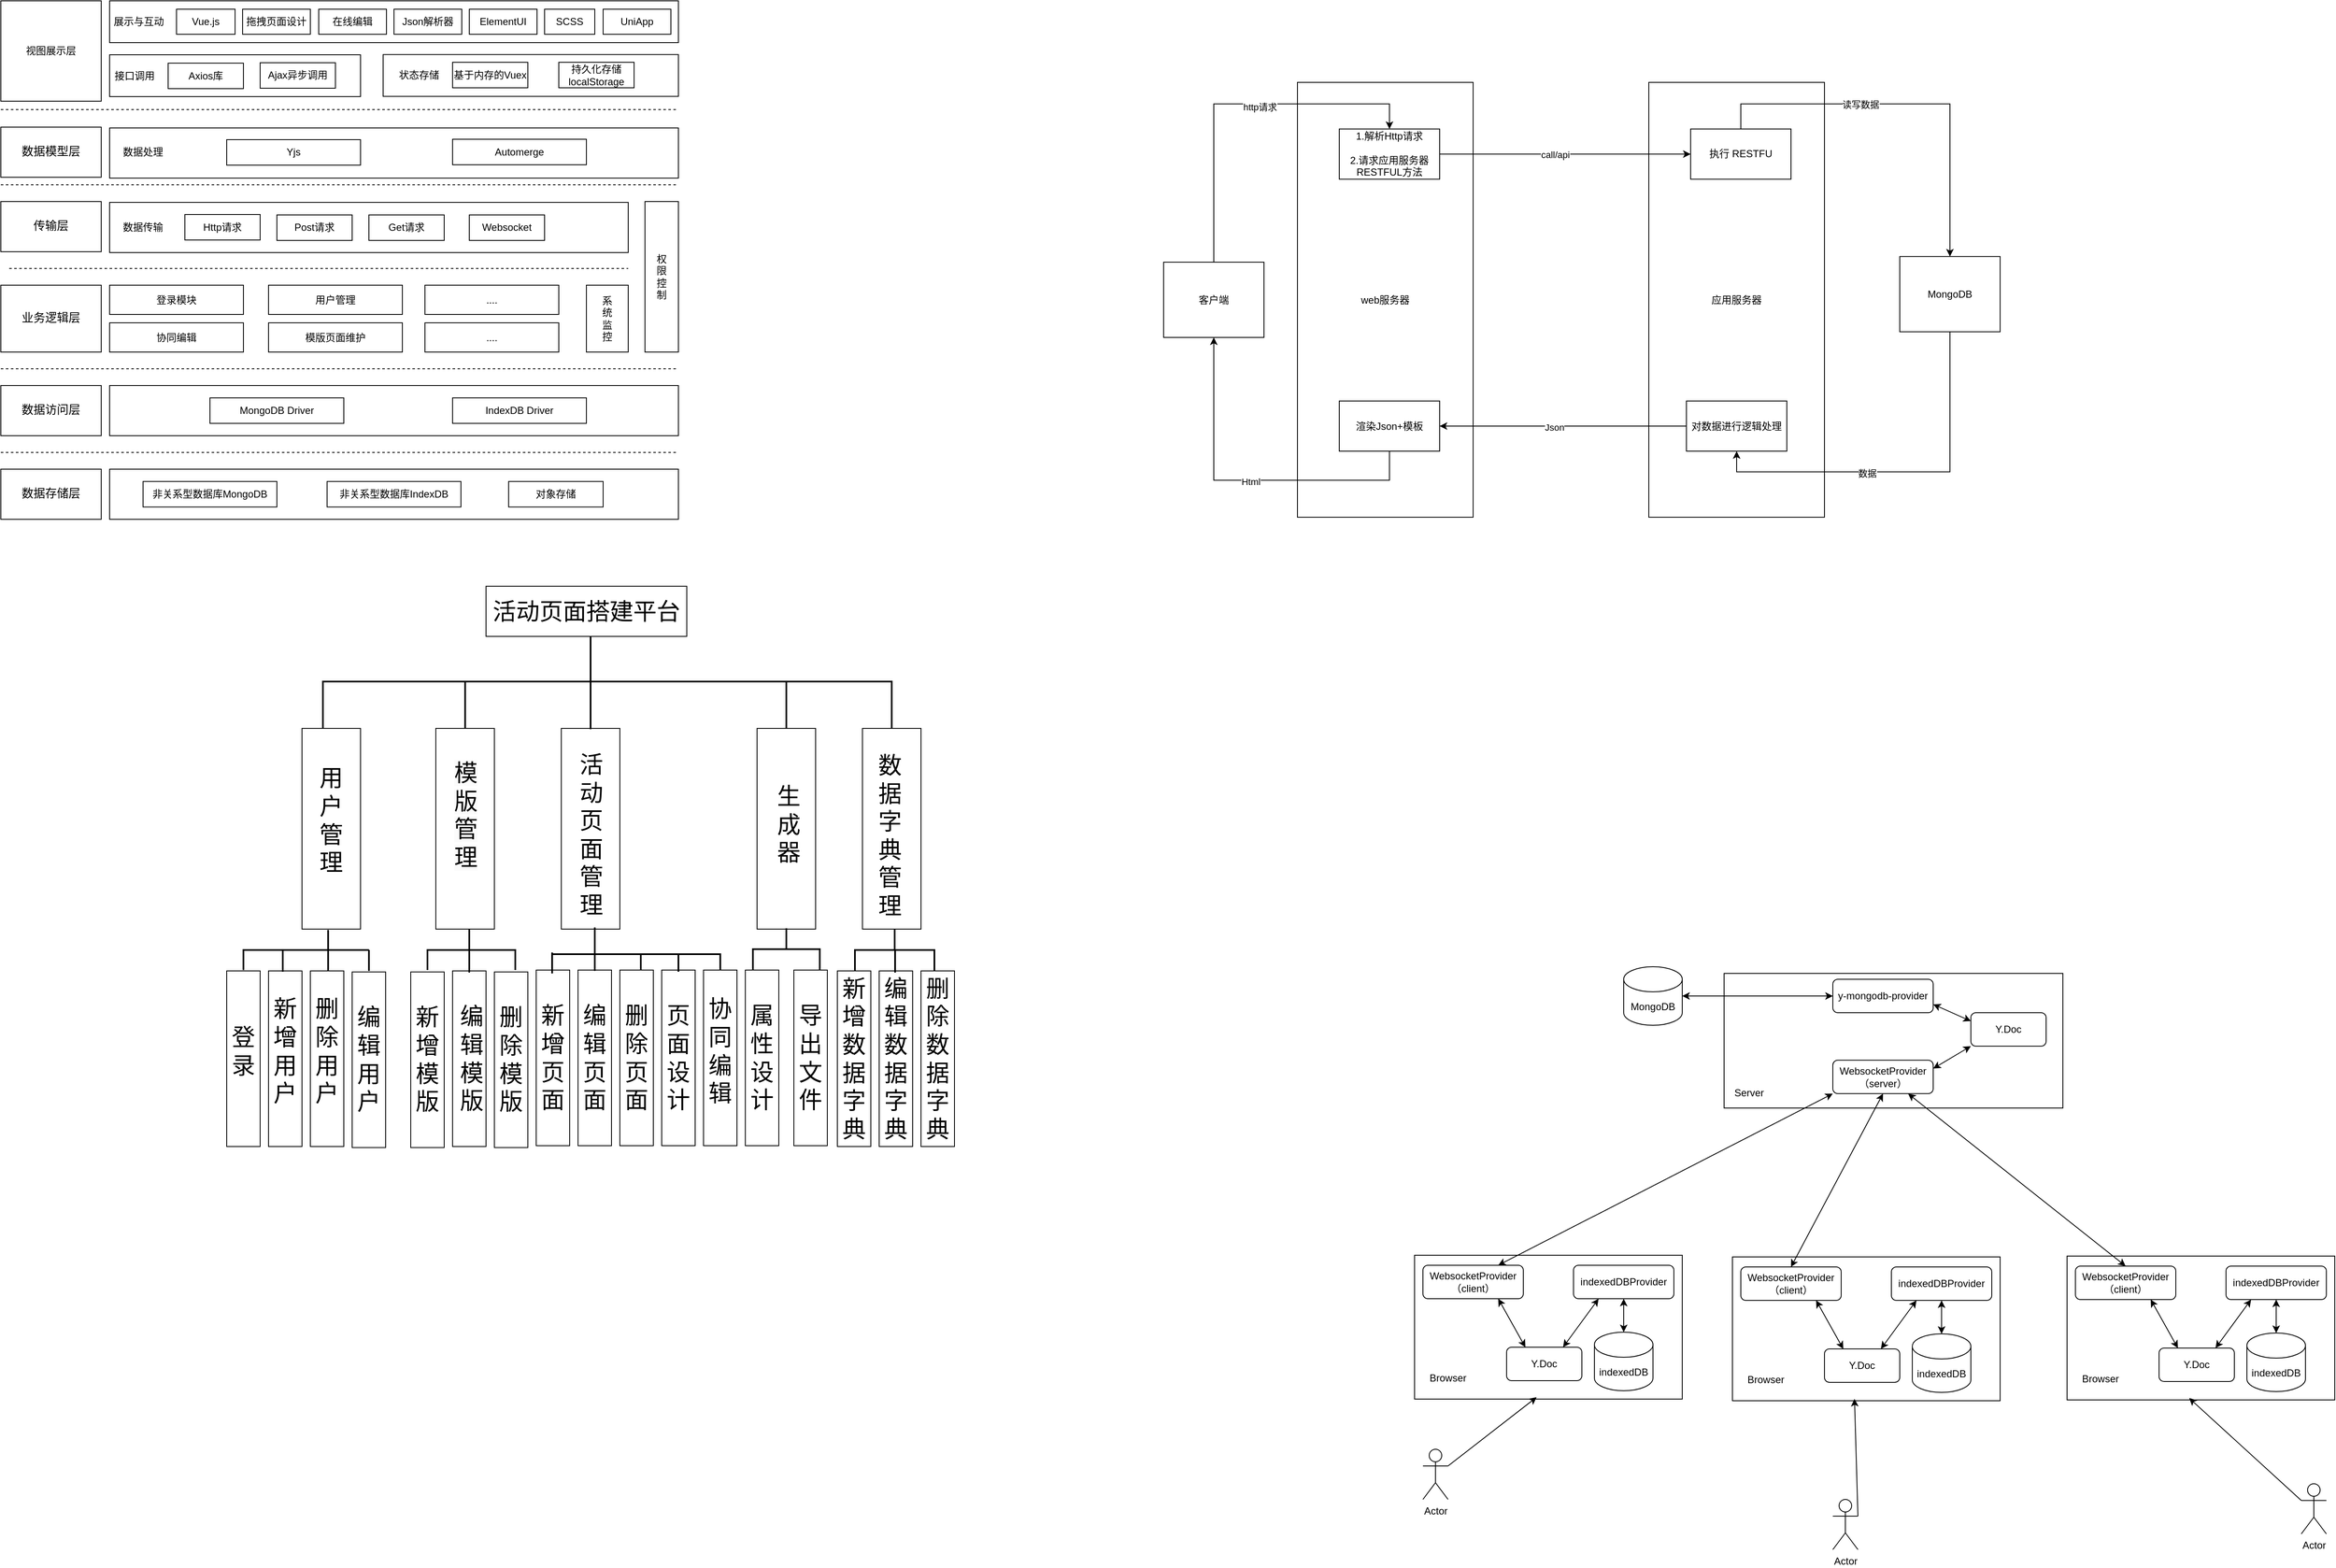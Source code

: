 <mxfile version="22.0.8" type="github">
  <diagram name="第 1 页" id="UROkZfkym0-Oqt58SDqi">
    <mxGraphModel dx="716" dy="1983" grid="1" gridSize="10" guides="1" tooltips="1" connect="1" arrows="1" fold="1" page="1" pageScale="1" pageWidth="827" pageHeight="1169" math="0" shadow="0">
      <root>
        <mxCell id="0" />
        <mxCell id="1" parent="0" />
        <mxCell id="vn1lkJvJBzCe5DxKZ6Ij-1" value="视图展示层" style="rounded=0;whiteSpace=wrap;html=1;" parent="1" vertex="1">
          <mxGeometry x="70" y="-30" width="120" height="120" as="geometry" />
        </mxCell>
        <mxCell id="vn1lkJvJBzCe5DxKZ6Ij-2" value="&lt;p style=&quot;margin: 0pt 0pt 0.0pt; text-align: justify; font-family: &amp;quot;Times New Roman&amp;quot;; font-size: 10.5pt;&quot; class=&quot;MsoNormal&quot;&gt;传输层&lt;/p&gt;" style="rounded=0;whiteSpace=wrap;html=1;" parent="1" vertex="1">
          <mxGeometry x="70" y="210" width="120" height="60" as="geometry" />
        </mxCell>
        <mxCell id="vn1lkJvJBzCe5DxKZ6Ij-3" value="&lt;p style=&quot;margin: 0pt 0pt 0.0pt; text-align: justify; font-family: &amp;quot;Times New Roman&amp;quot;; font-size: 10.5pt;&quot; class=&quot;MsoNormal&quot;&gt;业务逻辑层&lt;/p&gt;" style="rounded=0;whiteSpace=wrap;html=1;" parent="1" vertex="1">
          <mxGeometry x="70" y="310" width="120" height="80" as="geometry" />
        </mxCell>
        <mxCell id="vn1lkJvJBzCe5DxKZ6Ij-4" value="&lt;p style=&quot;margin: 0pt 0pt 0.0pt; text-align: justify; font-family: &amp;quot;Times New Roman&amp;quot;; font-size: 10.5pt;&quot; class=&quot;MsoNormal&quot;&gt;数据访问层&lt;/p&gt;" style="rounded=0;whiteSpace=wrap;html=1;" parent="1" vertex="1">
          <mxGeometry x="70" y="430" width="120" height="60" as="geometry" />
        </mxCell>
        <mxCell id="vn1lkJvJBzCe5DxKZ6Ij-5" value="&lt;p style=&quot;margin: 0pt 0pt 0.0pt; text-align: justify; font-family: &amp;quot;Times New Roman&amp;quot;; font-size: 10.5pt;&quot; class=&quot;MsoNormal&quot;&gt;数据存储层&lt;/p&gt;" style="rounded=0;whiteSpace=wrap;html=1;" parent="1" vertex="1">
          <mxGeometry x="70" y="530" width="120" height="60" as="geometry" />
        </mxCell>
        <mxCell id="vn1lkJvJBzCe5DxKZ6Ij-10" value="&lt;p style=&quot;margin: 0pt 0pt 0.0pt; text-align: justify; font-family: &amp;quot;Times New Roman&amp;quot;; font-size: 10.5pt;&quot; class=&quot;MsoNormal&quot;&gt;数据模型层&lt;/p&gt;" style="rounded=0;whiteSpace=wrap;html=1;" parent="1" vertex="1">
          <mxGeometry x="70" y="121" width="120" height="60" as="geometry" />
        </mxCell>
        <mxCell id="vn1lkJvJBzCe5DxKZ6Ij-16" value="" style="rounded=0;whiteSpace=wrap;html=1;" parent="1" vertex="1">
          <mxGeometry x="200" y="34.5" width="300" height="50" as="geometry" />
        </mxCell>
        <mxCell id="vn1lkJvJBzCe5DxKZ6Ij-18" value="" style="group" parent="1" vertex="1" connectable="0">
          <mxGeometry x="200" y="-30" width="680" height="50" as="geometry" />
        </mxCell>
        <mxCell id="vn1lkJvJBzCe5DxKZ6Ij-6" value="" style="rounded=0;whiteSpace=wrap;html=1;" parent="vn1lkJvJBzCe5DxKZ6Ij-18" vertex="1">
          <mxGeometry width="680" height="50" as="geometry" />
        </mxCell>
        <mxCell id="vn1lkJvJBzCe5DxKZ6Ij-17" value="" style="group" parent="vn1lkJvJBzCe5DxKZ6Ij-18" vertex="1" connectable="0">
          <mxGeometry y="10" width="671" height="30" as="geometry" />
        </mxCell>
        <mxCell id="vn1lkJvJBzCe5DxKZ6Ij-7" value="展示与互动" style="text;html=1;strokeColor=none;fillColor=none;align=center;verticalAlign=middle;whiteSpace=wrap;rounded=0;" parent="vn1lkJvJBzCe5DxKZ6Ij-17" vertex="1">
          <mxGeometry width="70" height="30" as="geometry" />
        </mxCell>
        <mxCell id="vn1lkJvJBzCe5DxKZ6Ij-8" value="Vue.js" style="rounded=0;whiteSpace=wrap;html=1;" parent="vn1lkJvJBzCe5DxKZ6Ij-17" vertex="1">
          <mxGeometry x="80" width="70" height="30" as="geometry" />
        </mxCell>
        <mxCell id="vn1lkJvJBzCe5DxKZ6Ij-9" value="拖拽页面设计" style="rounded=0;whiteSpace=wrap;html=1;" parent="vn1lkJvJBzCe5DxKZ6Ij-17" vertex="1">
          <mxGeometry x="159" width="81" height="30" as="geometry" />
        </mxCell>
        <mxCell id="vn1lkJvJBzCe5DxKZ6Ij-11" value="在线编辑" style="rounded=0;whiteSpace=wrap;html=1;" parent="vn1lkJvJBzCe5DxKZ6Ij-17" vertex="1">
          <mxGeometry x="250" width="81" height="30" as="geometry" />
        </mxCell>
        <mxCell id="vn1lkJvJBzCe5DxKZ6Ij-12" value="Json解析器" style="rounded=0;whiteSpace=wrap;html=1;" parent="vn1lkJvJBzCe5DxKZ6Ij-17" vertex="1">
          <mxGeometry x="340" width="81" height="30" as="geometry" />
        </mxCell>
        <mxCell id="vn1lkJvJBzCe5DxKZ6Ij-13" value="ElementUI" style="rounded=0;whiteSpace=wrap;html=1;" parent="vn1lkJvJBzCe5DxKZ6Ij-17" vertex="1">
          <mxGeometry x="430" width="81" height="30" as="geometry" />
        </mxCell>
        <mxCell id="vn1lkJvJBzCe5DxKZ6Ij-14" value="SCSS" style="rounded=0;whiteSpace=wrap;html=1;" parent="vn1lkJvJBzCe5DxKZ6Ij-17" vertex="1">
          <mxGeometry x="520" width="60" height="30" as="geometry" />
        </mxCell>
        <mxCell id="vn1lkJvJBzCe5DxKZ6Ij-15" value="UniApp" style="rounded=0;whiteSpace=wrap;html=1;" parent="vn1lkJvJBzCe5DxKZ6Ij-17" vertex="1">
          <mxGeometry x="590" width="81" height="30" as="geometry" />
        </mxCell>
        <mxCell id="vn1lkJvJBzCe5DxKZ6Ij-19" value="接口调用" style="text;html=1;strokeColor=none;fillColor=none;align=center;verticalAlign=middle;whiteSpace=wrap;rounded=0;" parent="1" vertex="1">
          <mxGeometry x="200" y="44.5" width="60" height="30" as="geometry" />
        </mxCell>
        <mxCell id="vn1lkJvJBzCe5DxKZ6Ij-31" value="Axios库" style="rounded=0;whiteSpace=wrap;html=1;" parent="1" vertex="1">
          <mxGeometry x="270" y="44.5" width="90" height="30.5" as="geometry" />
        </mxCell>
        <mxCell id="vn1lkJvJBzCe5DxKZ6Ij-32" value="Ajax异步调用" style="rounded=0;whiteSpace=wrap;html=1;" parent="1" vertex="1">
          <mxGeometry x="380" y="44" width="90" height="30.5" as="geometry" />
        </mxCell>
        <mxCell id="vn1lkJvJBzCe5DxKZ6Ij-33" value="" style="rounded=0;whiteSpace=wrap;html=1;" parent="1" vertex="1">
          <mxGeometry x="527" y="34.25" width="353" height="50" as="geometry" />
        </mxCell>
        <mxCell id="vn1lkJvJBzCe5DxKZ6Ij-34" value="状态存储" style="text;html=1;strokeColor=none;fillColor=none;align=center;verticalAlign=middle;whiteSpace=wrap;rounded=0;" parent="1" vertex="1">
          <mxGeometry x="540" y="44" width="60" height="30" as="geometry" />
        </mxCell>
        <mxCell id="vn1lkJvJBzCe5DxKZ6Ij-35" value="基于内存的Vuex" style="rounded=0;whiteSpace=wrap;html=1;" parent="1" vertex="1">
          <mxGeometry x="610" y="43.5" width="90" height="30.5" as="geometry" />
        </mxCell>
        <mxCell id="vn1lkJvJBzCe5DxKZ6Ij-36" value="持久化存储localStorage" style="rounded=0;whiteSpace=wrap;html=1;" parent="1" vertex="1">
          <mxGeometry x="737" y="43.5" width="90" height="30.5" as="geometry" />
        </mxCell>
        <mxCell id="vn1lkJvJBzCe5DxKZ6Ij-37" value="" style="rounded=0;whiteSpace=wrap;html=1;" parent="1" vertex="1">
          <mxGeometry x="200" y="122" width="680" height="60" as="geometry" />
        </mxCell>
        <mxCell id="vn1lkJvJBzCe5DxKZ6Ij-38" value="数据处理" style="text;html=1;strokeColor=none;fillColor=none;align=center;verticalAlign=middle;whiteSpace=wrap;rounded=0;" parent="1" vertex="1">
          <mxGeometry x="210" y="136" width="60" height="30" as="geometry" />
        </mxCell>
        <mxCell id="vn1lkJvJBzCe5DxKZ6Ij-39" value="Yjs" style="rounded=0;whiteSpace=wrap;html=1;" parent="1" vertex="1">
          <mxGeometry x="340" y="136" width="160" height="30.5" as="geometry" />
        </mxCell>
        <mxCell id="vn1lkJvJBzCe5DxKZ6Ij-40" value="Automerge" style="rounded=0;whiteSpace=wrap;html=1;" parent="1" vertex="1">
          <mxGeometry x="610" y="135.5" width="160" height="30.5" as="geometry" />
        </mxCell>
        <mxCell id="vn1lkJvJBzCe5DxKZ6Ij-41" value="" style="rounded=0;whiteSpace=wrap;html=1;" parent="1" vertex="1">
          <mxGeometry x="200" y="211" width="620" height="60" as="geometry" />
        </mxCell>
        <mxCell id="vn1lkJvJBzCe5DxKZ6Ij-42" value="数据传输" style="text;html=1;strokeColor=none;fillColor=none;align=center;verticalAlign=middle;whiteSpace=wrap;rounded=0;" parent="1" vertex="1">
          <mxGeometry x="210" y="226" width="60" height="30" as="geometry" />
        </mxCell>
        <mxCell id="vn1lkJvJBzCe5DxKZ6Ij-43" value="Http请求" style="rounded=0;whiteSpace=wrap;html=1;" parent="1" vertex="1">
          <mxGeometry x="290" y="225.5" width="90" height="30.5" as="geometry" />
        </mxCell>
        <mxCell id="vn1lkJvJBzCe5DxKZ6Ij-44" value="Post请求" style="rounded=0;whiteSpace=wrap;html=1;" parent="1" vertex="1">
          <mxGeometry x="400" y="226" width="90" height="30.5" as="geometry" />
        </mxCell>
        <mxCell id="vn1lkJvJBzCe5DxKZ6Ij-45" value="Get请求" style="rounded=0;whiteSpace=wrap;html=1;" parent="1" vertex="1">
          <mxGeometry x="510" y="226" width="90" height="30.5" as="geometry" />
        </mxCell>
        <mxCell id="vn1lkJvJBzCe5DxKZ6Ij-46" value="Websocket" style="rounded=0;whiteSpace=wrap;html=1;" parent="1" vertex="1">
          <mxGeometry x="630" y="226" width="90" height="30.5" as="geometry" />
        </mxCell>
        <mxCell id="vn1lkJvJBzCe5DxKZ6Ij-48" value="登录模块" style="rounded=0;whiteSpace=wrap;html=1;" parent="1" vertex="1">
          <mxGeometry x="200" y="310" width="160" height="35" as="geometry" />
        </mxCell>
        <mxCell id="vn1lkJvJBzCe5DxKZ6Ij-51" value="协同编辑" style="rounded=0;whiteSpace=wrap;html=1;" parent="1" vertex="1">
          <mxGeometry x="200" y="355" width="160" height="35" as="geometry" />
        </mxCell>
        <mxCell id="vn1lkJvJBzCe5DxKZ6Ij-52" value="用户管理" style="rounded=0;whiteSpace=wrap;html=1;" parent="1" vertex="1">
          <mxGeometry x="390" y="310" width="160" height="35" as="geometry" />
        </mxCell>
        <mxCell id="vn1lkJvJBzCe5DxKZ6Ij-53" value="模版页面维护" style="rounded=0;whiteSpace=wrap;html=1;" parent="1" vertex="1">
          <mxGeometry x="390" y="355" width="160" height="35" as="geometry" />
        </mxCell>
        <mxCell id="vn1lkJvJBzCe5DxKZ6Ij-54" value="...." style="rounded=0;whiteSpace=wrap;html=1;" parent="1" vertex="1">
          <mxGeometry x="577" y="310" width="160" height="35" as="geometry" />
        </mxCell>
        <mxCell id="vn1lkJvJBzCe5DxKZ6Ij-55" value="...." style="rounded=0;whiteSpace=wrap;html=1;" parent="1" vertex="1">
          <mxGeometry x="577" y="355" width="160" height="35" as="geometry" />
        </mxCell>
        <mxCell id="vn1lkJvJBzCe5DxKZ6Ij-56" value="" style="rounded=0;whiteSpace=wrap;html=1;" parent="1" vertex="1">
          <mxGeometry x="770" y="310" width="50" height="80" as="geometry" />
        </mxCell>
        <mxCell id="vn1lkJvJBzCe5DxKZ6Ij-57" value="系统监控" style="text;html=1;strokeColor=none;fillColor=none;align=center;verticalAlign=middle;whiteSpace=wrap;rounded=0;" parent="1" vertex="1">
          <mxGeometry x="790" y="332.5" width="10" height="35" as="geometry" />
        </mxCell>
        <mxCell id="vn1lkJvJBzCe5DxKZ6Ij-58" value="" style="rounded=0;whiteSpace=wrap;html=1;" parent="1" vertex="1">
          <mxGeometry x="840" y="210" width="40" height="180" as="geometry" />
        </mxCell>
        <mxCell id="vn1lkJvJBzCe5DxKZ6Ij-59" value="权限控制" style="text;html=1;strokeColor=none;fillColor=none;align=center;verticalAlign=middle;whiteSpace=wrap;rounded=0;" parent="1" vertex="1">
          <mxGeometry x="855" y="282.5" width="10" height="35" as="geometry" />
        </mxCell>
        <mxCell id="vn1lkJvJBzCe5DxKZ6Ij-60" value="" style="rounded=0;whiteSpace=wrap;html=1;" parent="1" vertex="1">
          <mxGeometry x="200" y="430" width="680" height="60" as="geometry" />
        </mxCell>
        <mxCell id="vn1lkJvJBzCe5DxKZ6Ij-62" value="MongoDB Driver" style="rounded=0;whiteSpace=wrap;html=1;" parent="1" vertex="1">
          <mxGeometry x="320" y="444.75" width="160" height="30.5" as="geometry" />
        </mxCell>
        <mxCell id="vn1lkJvJBzCe5DxKZ6Ij-63" value="IndexDB Driver" style="rounded=0;whiteSpace=wrap;html=1;" parent="1" vertex="1">
          <mxGeometry x="610" y="444.75" width="160" height="30.5" as="geometry" />
        </mxCell>
        <mxCell id="vn1lkJvJBzCe5DxKZ6Ij-65" value="" style="rounded=0;whiteSpace=wrap;html=1;" parent="1" vertex="1">
          <mxGeometry x="200" y="530" width="680" height="60" as="geometry" />
        </mxCell>
        <mxCell id="vn1lkJvJBzCe5DxKZ6Ij-67" value="非关系型数据库MongoDB" style="rounded=0;whiteSpace=wrap;html=1;" parent="1" vertex="1">
          <mxGeometry x="240" y="544.75" width="160" height="30.5" as="geometry" />
        </mxCell>
        <mxCell id="vn1lkJvJBzCe5DxKZ6Ij-68" value="非关系型数据库IndexDB" style="rounded=0;whiteSpace=wrap;html=1;" parent="1" vertex="1">
          <mxGeometry x="460" y="544.75" width="160" height="30.5" as="geometry" />
        </mxCell>
        <mxCell id="vn1lkJvJBzCe5DxKZ6Ij-69" value="对象存储" style="rounded=0;whiteSpace=wrap;html=1;" parent="1" vertex="1">
          <mxGeometry x="677" y="544.75" width="113" height="30.5" as="geometry" />
        </mxCell>
        <mxCell id="vn1lkJvJBzCe5DxKZ6Ij-72" value="客户端" style="rounded=0;whiteSpace=wrap;html=1;" parent="1" vertex="1">
          <mxGeometry x="1460" y="282.5" width="120" height="90" as="geometry" />
        </mxCell>
        <mxCell id="vn1lkJvJBzCe5DxKZ6Ij-73" value="web服务器" style="rounded=0;whiteSpace=wrap;html=1;" parent="1" vertex="1">
          <mxGeometry x="1620" y="67.5" width="210" height="520" as="geometry" />
        </mxCell>
        <mxCell id="vn1lkJvJBzCe5DxKZ6Ij-74" value="1.解析Http请求&lt;br/&gt;&lt;br&gt;2.请求应用服务器&lt;br/&gt;RESTFUL方法" style="rounded=0;whiteSpace=wrap;html=1;" parent="1" vertex="1">
          <mxGeometry x="1670" y="123.25" width="120" height="60" as="geometry" />
        </mxCell>
        <mxCell id="vn1lkJvJBzCe5DxKZ6Ij-75" value="渲染Json+模板" style="rounded=0;whiteSpace=wrap;html=1;" parent="1" vertex="1">
          <mxGeometry x="1670" y="448.5" width="120" height="60" as="geometry" />
        </mxCell>
        <mxCell id="vn1lkJvJBzCe5DxKZ6Ij-76" value="应用服务器" style="rounded=0;whiteSpace=wrap;html=1;" parent="1" vertex="1">
          <mxGeometry x="2040" y="67.5" width="210" height="520" as="geometry" />
        </mxCell>
        <mxCell id="vn1lkJvJBzCe5DxKZ6Ij-77" value="执行 RESTFU" style="rounded=0;whiteSpace=wrap;html=1;" parent="1" vertex="1">
          <mxGeometry x="2090" y="123.25" width="120" height="60" as="geometry" />
        </mxCell>
        <mxCell id="vn1lkJvJBzCe5DxKZ6Ij-78" value="对数据进行逻辑处理" style="rounded=0;whiteSpace=wrap;html=1;" parent="1" vertex="1">
          <mxGeometry x="2085" y="448.5" width="120" height="60" as="geometry" />
        </mxCell>
        <mxCell id="vn1lkJvJBzCe5DxKZ6Ij-79" value="MongoDB" style="rounded=0;whiteSpace=wrap;html=1;" parent="1" vertex="1">
          <mxGeometry x="2340" y="275.75" width="120" height="90" as="geometry" />
        </mxCell>
        <mxCell id="vn1lkJvJBzCe5DxKZ6Ij-81" value="" style="endArrow=classic;html=1;rounded=0;exitX=0.5;exitY=0;exitDx=0;exitDy=0;entryX=0.5;entryY=0;entryDx=0;entryDy=0;" parent="1" source="vn1lkJvJBzCe5DxKZ6Ij-72" target="vn1lkJvJBzCe5DxKZ6Ij-74" edge="1">
          <mxGeometry width="50" height="50" relative="1" as="geometry">
            <mxPoint x="1830" y="323.25" as="sourcePoint" />
            <mxPoint x="1860" y="93.25" as="targetPoint" />
            <Array as="points">
              <mxPoint x="1520" y="93.25" />
              <mxPoint x="1730" y="93.25" />
            </Array>
          </mxGeometry>
        </mxCell>
        <mxCell id="vn1lkJvJBzCe5DxKZ6Ij-83" value="http请求" style="edgeLabel;html=1;align=center;verticalAlign=middle;resizable=0;points=[];" parent="vn1lkJvJBzCe5DxKZ6Ij-81" vertex="1" connectable="0">
          <mxGeometry x="0.137" y="-3" relative="1" as="geometry">
            <mxPoint as="offset" />
          </mxGeometry>
        </mxCell>
        <mxCell id="vn1lkJvJBzCe5DxKZ6Ij-86" value="" style="endArrow=classic;html=1;rounded=0;exitX=0.5;exitY=1;exitDx=0;exitDy=0;entryX=0.5;entryY=1;entryDx=0;entryDy=0;" parent="1" source="vn1lkJvJBzCe5DxKZ6Ij-75" target="vn1lkJvJBzCe5DxKZ6Ij-72" edge="1">
          <mxGeometry width="50" height="50" relative="1" as="geometry">
            <mxPoint x="1830" y="323.25" as="sourcePoint" />
            <mxPoint x="1880" y="273.25" as="targetPoint" />
            <Array as="points">
              <mxPoint x="1730" y="543.25" />
              <mxPoint x="1520" y="543.25" />
            </Array>
          </mxGeometry>
        </mxCell>
        <mxCell id="vn1lkJvJBzCe5DxKZ6Ij-87" value="Html" style="edgeLabel;html=1;align=center;verticalAlign=middle;resizable=0;points=[];" parent="vn1lkJvJBzCe5DxKZ6Ij-86" vertex="1" connectable="0">
          <mxGeometry x="-0.027" y="1" relative="1" as="geometry">
            <mxPoint x="1" as="offset" />
          </mxGeometry>
        </mxCell>
        <mxCell id="vn1lkJvJBzCe5DxKZ6Ij-88" value="" style="endArrow=classic;html=1;rounded=0;exitX=1;exitY=0.5;exitDx=0;exitDy=0;entryX=0;entryY=0.5;entryDx=0;entryDy=0;" parent="1" source="vn1lkJvJBzCe5DxKZ6Ij-74" target="vn1lkJvJBzCe5DxKZ6Ij-77" edge="1">
          <mxGeometry width="50" height="50" relative="1" as="geometry">
            <mxPoint x="1830" y="323.25" as="sourcePoint" />
            <mxPoint x="1880" y="273.25" as="targetPoint" />
          </mxGeometry>
        </mxCell>
        <mxCell id="vn1lkJvJBzCe5DxKZ6Ij-89" value="call/api" style="edgeLabel;html=1;align=center;verticalAlign=middle;resizable=0;points=[];" parent="vn1lkJvJBzCe5DxKZ6Ij-88" vertex="1" connectable="0">
          <mxGeometry x="-0.089" relative="1" as="geometry">
            <mxPoint x="1" as="offset" />
          </mxGeometry>
        </mxCell>
        <mxCell id="vn1lkJvJBzCe5DxKZ6Ij-90" value="" style="endArrow=classic;html=1;rounded=0;exitX=0;exitY=0.5;exitDx=0;exitDy=0;entryX=1;entryY=0.5;entryDx=0;entryDy=0;" parent="1" source="vn1lkJvJBzCe5DxKZ6Ij-78" target="vn1lkJvJBzCe5DxKZ6Ij-75" edge="1">
          <mxGeometry width="50" height="50" relative="1" as="geometry">
            <mxPoint x="1830" y="323.25" as="sourcePoint" />
            <mxPoint x="1880" y="273.25" as="targetPoint" />
          </mxGeometry>
        </mxCell>
        <mxCell id="vn1lkJvJBzCe5DxKZ6Ij-91" value="Json" style="edgeLabel;html=1;align=center;verticalAlign=middle;resizable=0;points=[];" parent="vn1lkJvJBzCe5DxKZ6Ij-90" vertex="1" connectable="0">
          <mxGeometry x="0.073" y="1" relative="1" as="geometry">
            <mxPoint as="offset" />
          </mxGeometry>
        </mxCell>
        <mxCell id="vn1lkJvJBzCe5DxKZ6Ij-92" value="" style="endArrow=classic;html=1;rounded=0;exitX=0.5;exitY=0;exitDx=0;exitDy=0;entryX=0.5;entryY=0;entryDx=0;entryDy=0;" parent="1" source="vn1lkJvJBzCe5DxKZ6Ij-77" target="vn1lkJvJBzCe5DxKZ6Ij-79" edge="1">
          <mxGeometry width="50" height="50" relative="1" as="geometry">
            <mxPoint x="1830" y="323.25" as="sourcePoint" />
            <mxPoint x="1880" y="273.25" as="targetPoint" />
            <Array as="points">
              <mxPoint x="2150" y="93.25" />
              <mxPoint x="2400" y="93.25" />
            </Array>
          </mxGeometry>
        </mxCell>
        <mxCell id="vn1lkJvJBzCe5DxKZ6Ij-94" value="读写数据" style="edgeLabel;html=1;align=center;verticalAlign=middle;resizable=0;points=[];" parent="vn1lkJvJBzCe5DxKZ6Ij-92" vertex="1" connectable="0">
          <mxGeometry x="-0.251" relative="1" as="geometry">
            <mxPoint as="offset" />
          </mxGeometry>
        </mxCell>
        <mxCell id="vn1lkJvJBzCe5DxKZ6Ij-93" value="" style="endArrow=classic;html=1;rounded=0;entryX=0.5;entryY=1;entryDx=0;entryDy=0;exitX=0.5;exitY=1;exitDx=0;exitDy=0;" parent="1" source="vn1lkJvJBzCe5DxKZ6Ij-79" target="vn1lkJvJBzCe5DxKZ6Ij-78" edge="1">
          <mxGeometry width="50" height="50" relative="1" as="geometry">
            <mxPoint x="1945.333" y="403.25" as="sourcePoint" />
            <mxPoint x="1880" y="273.25" as="targetPoint" />
            <Array as="points">
              <mxPoint x="2400" y="533.25" />
              <mxPoint x="2145" y="533.25" />
            </Array>
          </mxGeometry>
        </mxCell>
        <mxCell id="vn1lkJvJBzCe5DxKZ6Ij-95" value="数据" style="edgeLabel;html=1;align=center;verticalAlign=middle;resizable=0;points=[];" parent="vn1lkJvJBzCe5DxKZ6Ij-93" vertex="1" connectable="0">
          <mxGeometry x="0.196" y="1" relative="1" as="geometry">
            <mxPoint x="1" as="offset" />
          </mxGeometry>
        </mxCell>
        <mxCell id="vn1lkJvJBzCe5DxKZ6Ij-101" value="" style="endArrow=none;dashed=1;html=1;rounded=0;" parent="1" edge="1">
          <mxGeometry width="50" height="50" relative="1" as="geometry">
            <mxPoint x="70" y="100" as="sourcePoint" />
            <mxPoint x="880" y="100" as="targetPoint" />
          </mxGeometry>
        </mxCell>
        <mxCell id="vn1lkJvJBzCe5DxKZ6Ij-102" value="" style="endArrow=none;dashed=1;html=1;rounded=0;" parent="1" edge="1">
          <mxGeometry width="50" height="50" relative="1" as="geometry">
            <mxPoint x="70" y="190" as="sourcePoint" />
            <mxPoint x="880" y="190" as="targetPoint" />
          </mxGeometry>
        </mxCell>
        <mxCell id="vn1lkJvJBzCe5DxKZ6Ij-107" value="" style="endArrow=none;dashed=1;html=1;rounded=0;" parent="1" edge="1">
          <mxGeometry width="50" height="50" relative="1" as="geometry">
            <mxPoint x="80" y="290" as="sourcePoint" />
            <mxPoint x="820" y="290" as="targetPoint" />
          </mxGeometry>
        </mxCell>
        <mxCell id="vn1lkJvJBzCe5DxKZ6Ij-109" value="" style="endArrow=none;dashed=1;html=1;rounded=0;" parent="1" edge="1">
          <mxGeometry width="50" height="50" relative="1" as="geometry">
            <mxPoint x="70" y="510" as="sourcePoint" />
            <mxPoint x="880" y="510" as="targetPoint" />
          </mxGeometry>
        </mxCell>
        <mxCell id="vn1lkJvJBzCe5DxKZ6Ij-110" value="" style="endArrow=none;dashed=1;html=1;rounded=0;" parent="1" edge="1">
          <mxGeometry width="50" height="50" relative="1" as="geometry">
            <mxPoint x="70" y="410" as="sourcePoint" />
            <mxPoint x="880" y="410" as="targetPoint" />
          </mxGeometry>
        </mxCell>
        <mxCell id="5P97GACa-MPMm1qkvb-u-1" value="&lt;font style=&quot;font-size: 28px;&quot;&gt;活动页面搭建平台&lt;/font&gt;" style="rounded=0;whiteSpace=wrap;html=1;" parent="1" vertex="1">
          <mxGeometry x="650" y="670" width="240" height="60" as="geometry" />
        </mxCell>
        <mxCell id="5P97GACa-MPMm1qkvb-u-5" value="&lt;div style=&quot;line-height: 120%;&quot;&gt;&lt;br&gt;&lt;/div&gt;" style="rounded=0;whiteSpace=wrap;html=1;align=center;verticalAlign=middle;horizontal=1;" parent="1" vertex="1">
          <mxGeometry x="590" y="840" width="70" height="240" as="geometry" />
        </mxCell>
        <mxCell id="5P97GACa-MPMm1qkvb-u-6" value="&lt;span style=&quot;color: rgb(0, 0, 0); font-family: Helvetica; font-size: 28px; font-style: normal; font-variant-ligatures: normal; font-variant-caps: normal; font-weight: 400; letter-spacing: normal; orphans: 2; text-align: center; text-indent: 0px; text-transform: none; widows: 2; word-spacing: 0px; -webkit-text-stroke-width: 0px; background-color: rgb(251, 251, 251); text-decoration-thickness: initial; text-decoration-style: initial; text-decoration-color: initial; float: none; display: inline !important;&quot;&gt;模版管理&lt;br&gt;&lt;/span&gt;" style="text;whiteSpace=wrap;html=1;" parent="1" vertex="1">
          <mxGeometry x="610" y="870" width="50" height="60" as="geometry" />
        </mxCell>
        <mxCell id="5P97GACa-MPMm1qkvb-u-7" value="" style="group" parent="1" vertex="1" connectable="0">
          <mxGeometry x="430" y="840" width="70" height="300" as="geometry" />
        </mxCell>
        <mxCell id="5P97GACa-MPMm1qkvb-u-2" value="&lt;div style=&quot;line-height: 120%;&quot;&gt;&lt;br&gt;&lt;/div&gt;" style="rounded=0;whiteSpace=wrap;html=1;align=center;verticalAlign=middle;horizontal=1;" parent="5P97GACa-MPMm1qkvb-u-7" vertex="1">
          <mxGeometry width="70" height="240" as="geometry" />
        </mxCell>
        <mxCell id="5P97GACa-MPMm1qkvb-u-3" value="&lt;font style=&quot;font-size: 28px;&quot;&gt;用户管理&lt;/font&gt;" style="text;html=1;strokeColor=none;fillColor=none;align=center;verticalAlign=middle;whiteSpace=wrap;rounded=0;" parent="5P97GACa-MPMm1qkvb-u-7" vertex="1">
          <mxGeometry x="26.25" y="80" width="17.5" height="60" as="geometry" />
        </mxCell>
        <mxCell id="5P97GACa-MPMm1qkvb-u-97" value="" style="line;strokeWidth=2;direction=south;html=1;" parent="5P97GACa-MPMm1qkvb-u-7" vertex="1">
          <mxGeometry x="26.25" y="241" width="10" height="60" as="geometry" />
        </mxCell>
        <mxCell id="5P97GACa-MPMm1qkvb-u-9" value="&lt;div style=&quot;line-height: 120%;&quot;&gt;&lt;br&gt;&lt;/div&gt;" style="rounded=0;whiteSpace=wrap;html=1;align=center;verticalAlign=middle;horizontal=1;" parent="1" vertex="1">
          <mxGeometry x="740" y="840" width="70" height="240" as="geometry" />
        </mxCell>
        <mxCell id="5P97GACa-MPMm1qkvb-u-11" value="&lt;div style=&quot;text-align: center;&quot;&gt;&lt;span style=&quot;background-color: initial; font-size: 28px;&quot;&gt;活动页面管理&lt;/span&gt;&lt;/div&gt;" style="text;whiteSpace=wrap;html=1;" parent="1" vertex="1">
          <mxGeometry x="750" y="860" width="50" height="60" as="geometry" />
        </mxCell>
        <mxCell id="5P97GACa-MPMm1qkvb-u-12" value="&lt;div style=&quot;line-height: 120%;&quot;&gt;&lt;br&gt;&lt;/div&gt;" style="rounded=0;whiteSpace=wrap;html=1;align=center;verticalAlign=middle;horizontal=1;" parent="1" vertex="1">
          <mxGeometry x="974" y="840" width="70" height="240" as="geometry" />
        </mxCell>
        <mxCell id="5P97GACa-MPMm1qkvb-u-16" value="&lt;p class=&quot;MsoNormal&quot; style=&quot;font-size: 28px;&quot;&gt;&lt;font face=&quot;宋体&quot; style=&quot;font-size: 28px;&quot;&gt;&lt;span style=&quot;font-size: 28px;&quot;&gt;生成器&lt;/span&gt;&lt;/font&gt;&lt;/p&gt;" style="text;whiteSpace=wrap;html=1;fontSize=28;" parent="1" vertex="1">
          <mxGeometry x="996" y="870" width="20" height="70" as="geometry" />
        </mxCell>
        <mxCell id="5P97GACa-MPMm1qkvb-u-18" value="&lt;div style=&quot;line-height: 120%;&quot;&gt;&lt;br&gt;&lt;/div&gt;" style="rounded=0;whiteSpace=wrap;html=1;align=center;verticalAlign=middle;horizontal=1;" parent="1" vertex="1">
          <mxGeometry x="1100" y="840" width="70" height="240" as="geometry" />
        </mxCell>
        <mxCell id="5P97GACa-MPMm1qkvb-u-17" value="&lt;p class=&quot;MsoNormal&quot;&gt;&lt;span style=&quot;font-family: 宋体;&quot;&gt;&lt;font style=&quot;font-size: 28px;&quot; face=&quot;宋体&quot;&gt;数据字典管理&lt;/font&gt;&lt;/span&gt;&lt;/p&gt;" style="text;whiteSpace=wrap;html=1;" parent="1" vertex="1">
          <mxGeometry x="1117" y="849" width="40" height="70" as="geometry" />
        </mxCell>
        <mxCell id="5P97GACa-MPMm1qkvb-u-31" value="" style="line;strokeWidth=2;direction=south;html=1;" parent="1" vertex="1">
          <mxGeometry x="1130" y="783" width="10" height="57" as="geometry" />
        </mxCell>
        <mxCell id="5P97GACa-MPMm1qkvb-u-32" value="" style="line;strokeWidth=2;direction=south;html=1;" parent="1" vertex="1">
          <mxGeometry x="770" y="730" width="10" height="111" as="geometry" />
        </mxCell>
        <mxCell id="5P97GACa-MPMm1qkvb-u-33" value="" style="line;strokeWidth=2;direction=south;html=1;" parent="1" vertex="1">
          <mxGeometry x="1004" y="783" width="10" height="57" as="geometry" />
        </mxCell>
        <mxCell id="5P97GACa-MPMm1qkvb-u-36" value="" style="line;strokeWidth=2;direction=west;html=1;" parent="1" vertex="1">
          <mxGeometry x="454" y="779" width="680" height="10" as="geometry" />
        </mxCell>
        <mxCell id="5P97GACa-MPMm1qkvb-u-38" value="" style="line;strokeWidth=2;direction=south;html=1;" parent="1" vertex="1">
          <mxGeometry x="450" y="783" width="10" height="57" as="geometry" />
        </mxCell>
        <mxCell id="5P97GACa-MPMm1qkvb-u-39" value="" style="line;strokeWidth=2;direction=south;html=1;" parent="1" vertex="1">
          <mxGeometry x="620" y="783" width="10" height="57" as="geometry" />
        </mxCell>
        <mxCell id="5P97GACa-MPMm1qkvb-u-41" value="" style="group" parent="1" vertex="1" connectable="0">
          <mxGeometry x="390" y="1130" width="40" height="210" as="geometry" />
        </mxCell>
        <mxCell id="5P97GACa-MPMm1qkvb-u-42" value="&lt;div style=&quot;line-height: 120%;&quot;&gt;&lt;br&gt;&lt;/div&gt;" style="rounded=0;whiteSpace=wrap;html=1;align=center;verticalAlign=middle;horizontal=1;" parent="5P97GACa-MPMm1qkvb-u-41" vertex="1">
          <mxGeometry width="40" height="210" as="geometry" />
        </mxCell>
        <mxCell id="5P97GACa-MPMm1qkvb-u-43" value="&lt;span style=&quot;font-size: 28px;&quot;&gt;新增用户&lt;/span&gt;" style="text;html=1;strokeColor=none;fillColor=none;align=center;verticalAlign=middle;whiteSpace=wrap;rounded=0;" parent="5P97GACa-MPMm1qkvb-u-41" vertex="1">
          <mxGeometry x="15" y="70" width="10" height="52.5" as="geometry" />
        </mxCell>
        <mxCell id="5P97GACa-MPMm1qkvb-u-45" value="" style="group" parent="1" vertex="1" connectable="0">
          <mxGeometry x="440" y="1130" width="40" height="210" as="geometry" />
        </mxCell>
        <mxCell id="5P97GACa-MPMm1qkvb-u-46" value="&lt;div style=&quot;line-height: 120%;&quot;&gt;&lt;br&gt;&lt;/div&gt;" style="rounded=0;whiteSpace=wrap;html=1;align=center;verticalAlign=middle;horizontal=1;" parent="5P97GACa-MPMm1qkvb-u-45" vertex="1">
          <mxGeometry width="40" height="210" as="geometry" />
        </mxCell>
        <mxCell id="5P97GACa-MPMm1qkvb-u-47" value="&lt;span style=&quot;font-size: 28px;&quot;&gt;删除用户&lt;/span&gt;" style="text;html=1;strokeColor=none;fillColor=none;align=center;verticalAlign=middle;whiteSpace=wrap;rounded=0;" parent="5P97GACa-MPMm1qkvb-u-45" vertex="1">
          <mxGeometry x="15" y="70" width="10" height="52.5" as="geometry" />
        </mxCell>
        <mxCell id="5P97GACa-MPMm1qkvb-u-53" value="" style="group" parent="1" vertex="1" connectable="0">
          <mxGeometry x="490" y="1140" width="40" height="210" as="geometry" />
        </mxCell>
        <mxCell id="5P97GACa-MPMm1qkvb-u-54" value="&lt;div style=&quot;line-height: 120%;&quot;&gt;&lt;br&gt;&lt;/div&gt;" style="rounded=0;whiteSpace=wrap;html=1;align=center;verticalAlign=middle;horizontal=1;" parent="5P97GACa-MPMm1qkvb-u-53" vertex="1">
          <mxGeometry y="-8.75" width="40" height="210" as="geometry" />
        </mxCell>
        <mxCell id="5P97GACa-MPMm1qkvb-u-55" value="&lt;span style=&quot;font-size: 28px;&quot;&gt;编辑用户&lt;/span&gt;" style="text;html=1;strokeColor=none;fillColor=none;align=center;verticalAlign=middle;whiteSpace=wrap;rounded=0;" parent="5P97GACa-MPMm1qkvb-u-53" vertex="1">
          <mxGeometry x="15" y="70" width="10" height="52.5" as="geometry" />
        </mxCell>
        <mxCell id="5P97GACa-MPMm1qkvb-u-62" value="" style="group" parent="1" vertex="1" connectable="0">
          <mxGeometry x="560" y="1140" width="40" height="210" as="geometry" />
        </mxCell>
        <mxCell id="5P97GACa-MPMm1qkvb-u-63" value="&lt;div style=&quot;line-height: 120%;&quot;&gt;&lt;br&gt;&lt;/div&gt;" style="rounded=0;whiteSpace=wrap;html=1;align=center;verticalAlign=middle;horizontal=1;" parent="5P97GACa-MPMm1qkvb-u-62" vertex="1">
          <mxGeometry y="-8.75" width="40" height="210" as="geometry" />
        </mxCell>
        <mxCell id="5P97GACa-MPMm1qkvb-u-64" value="&lt;span style=&quot;font-size: 28px;&quot;&gt;新增模版&lt;/span&gt;" style="text;html=1;strokeColor=none;fillColor=none;align=center;verticalAlign=middle;whiteSpace=wrap;rounded=0;" parent="5P97GACa-MPMm1qkvb-u-62" vertex="1">
          <mxGeometry x="15" y="70" width="10" height="52.5" as="geometry" />
        </mxCell>
        <mxCell id="5P97GACa-MPMm1qkvb-u-67" value="&lt;div style=&quot;line-height: 120%;&quot;&gt;&lt;br&gt;&lt;/div&gt;" style="rounded=0;whiteSpace=wrap;html=1;align=center;verticalAlign=middle;horizontal=1;" parent="1" vertex="1">
          <mxGeometry x="610" y="1130" width="40" height="210" as="geometry" />
        </mxCell>
        <mxCell id="5P97GACa-MPMm1qkvb-u-68" value="&lt;span style=&quot;font-size: 28px;&quot;&gt;编辑模版&lt;br&gt;&lt;/span&gt;" style="text;html=1;strokeColor=none;fillColor=none;align=center;verticalAlign=middle;whiteSpace=wrap;rounded=0;" parent="1" vertex="1">
          <mxGeometry x="628" y="1208.75" width="10" height="52.5" as="geometry" />
        </mxCell>
        <mxCell id="5P97GACa-MPMm1qkvb-u-69" value="" style="group" parent="1" vertex="1" connectable="0">
          <mxGeometry x="680" y="1140" width="40" height="210" as="geometry" />
        </mxCell>
        <mxCell id="5P97GACa-MPMm1qkvb-u-70" value="&lt;div style=&quot;line-height: 120%;&quot;&gt;&lt;br&gt;&lt;/div&gt;" style="rounded=0;whiteSpace=wrap;html=1;align=center;verticalAlign=middle;horizontal=1;" parent="5P97GACa-MPMm1qkvb-u-69" vertex="1">
          <mxGeometry x="-20" y="-8.75" width="40" height="210" as="geometry" />
        </mxCell>
        <mxCell id="5P97GACa-MPMm1qkvb-u-71" value="&lt;span style=&quot;font-size: 28px;&quot;&gt;删除模版&lt;/span&gt;" style="text;html=1;strokeColor=none;fillColor=none;align=center;verticalAlign=middle;whiteSpace=wrap;rounded=0;" parent="5P97GACa-MPMm1qkvb-u-69" vertex="1">
          <mxGeometry x="-5" y="70" width="10" height="52.5" as="geometry" />
        </mxCell>
        <mxCell id="5P97GACa-MPMm1qkvb-u-75" value="&lt;div style=&quot;line-height: 120%;&quot;&gt;&lt;br&gt;&lt;/div&gt;" style="rounded=0;whiteSpace=wrap;html=1;align=center;verticalAlign=middle;horizontal=1;" parent="1" vertex="1">
          <mxGeometry x="710" y="1129" width="40" height="210" as="geometry" />
        </mxCell>
        <mxCell id="5P97GACa-MPMm1qkvb-u-76" value="&lt;span style=&quot;font-size: 28px;&quot;&gt;新增页面&lt;/span&gt;" style="text;html=1;strokeColor=none;fillColor=none;align=center;verticalAlign=middle;whiteSpace=wrap;rounded=0;" parent="1" vertex="1">
          <mxGeometry x="725" y="1207.75" width="10" height="52.5" as="geometry" />
        </mxCell>
        <mxCell id="5P97GACa-MPMm1qkvb-u-77" value="&lt;div style=&quot;line-height: 120%;&quot;&gt;&lt;br&gt;&lt;/div&gt;" style="rounded=0;whiteSpace=wrap;html=1;align=center;verticalAlign=middle;horizontal=1;" parent="1" vertex="1">
          <mxGeometry x="760" y="1129" width="40" height="210" as="geometry" />
        </mxCell>
        <mxCell id="5P97GACa-MPMm1qkvb-u-78" value="&lt;span style=&quot;font-size: 28px;&quot;&gt;编辑页面&lt;/span&gt;" style="text;html=1;strokeColor=none;fillColor=none;align=center;verticalAlign=middle;whiteSpace=wrap;rounded=0;" parent="1" vertex="1">
          <mxGeometry x="775" y="1207.75" width="10" height="52.5" as="geometry" />
        </mxCell>
        <mxCell id="5P97GACa-MPMm1qkvb-u-60" value="" style="group" parent="1" vertex="1" connectable="0">
          <mxGeometry x="340" y="1130" width="40" height="210" as="geometry" />
        </mxCell>
        <mxCell id="5P97GACa-MPMm1qkvb-u-61" value="" style="group" parent="5P97GACa-MPMm1qkvb-u-60" vertex="1" connectable="0">
          <mxGeometry width="40" height="210" as="geometry" />
        </mxCell>
        <mxCell id="5P97GACa-MPMm1qkvb-u-57" value="&lt;div style=&quot;line-height: 120%;&quot;&gt;&lt;br&gt;&lt;/div&gt;" style="rounded=0;whiteSpace=wrap;html=1;align=center;verticalAlign=middle;horizontal=1;" parent="5P97GACa-MPMm1qkvb-u-61" vertex="1">
          <mxGeometry width="40" height="210" as="geometry" />
        </mxCell>
        <mxCell id="5P97GACa-MPMm1qkvb-u-58" value="&lt;span style=&quot;font-size: 28px;&quot;&gt;登录&lt;/span&gt;" style="text;html=1;strokeColor=none;fillColor=none;align=center;verticalAlign=middle;whiteSpace=wrap;rounded=0;" parent="5P97GACa-MPMm1qkvb-u-61" vertex="1">
          <mxGeometry x="11.25" y="70" width="17.5" height="52.5" as="geometry" />
        </mxCell>
        <mxCell id="5P97GACa-MPMm1qkvb-u-79" value="&lt;div style=&quot;line-height: 120%;&quot;&gt;&lt;br&gt;&lt;/div&gt;" style="rounded=0;whiteSpace=wrap;html=1;align=center;verticalAlign=middle;horizontal=1;" parent="1" vertex="1">
          <mxGeometry x="810" y="1129" width="40" height="210" as="geometry" />
        </mxCell>
        <mxCell id="5P97GACa-MPMm1qkvb-u-80" value="&lt;span style=&quot;font-size: 28px;&quot;&gt;删除页面&lt;/span&gt;" style="text;html=1;strokeColor=none;fillColor=none;align=center;verticalAlign=middle;whiteSpace=wrap;rounded=0;" parent="1" vertex="1">
          <mxGeometry x="825" y="1207.75" width="10" height="52.5" as="geometry" />
        </mxCell>
        <mxCell id="5P97GACa-MPMm1qkvb-u-81" value="&lt;div style=&quot;line-height: 120%;&quot;&gt;&lt;br&gt;&lt;/div&gt;" style="rounded=0;whiteSpace=wrap;html=1;align=center;verticalAlign=middle;horizontal=1;" parent="1" vertex="1">
          <mxGeometry x="860" y="1129" width="40" height="210" as="geometry" />
        </mxCell>
        <mxCell id="5P97GACa-MPMm1qkvb-u-98" value="" style="line;strokeWidth=2;direction=south;html=1;" parent="1" vertex="1">
          <mxGeometry x="355" y="1104" width="10" height="25" as="geometry" />
        </mxCell>
        <mxCell id="5P97GACa-MPMm1qkvb-u-82" value="&lt;span style=&quot;font-size: 28px;&quot;&gt;页面设计&lt;br&gt;&lt;/span&gt;" style="text;html=1;strokeColor=none;fillColor=none;align=center;verticalAlign=middle;whiteSpace=wrap;rounded=0;" parent="1" vertex="1">
          <mxGeometry x="875" y="1207.75" width="10" height="52.5" as="geometry" />
        </mxCell>
        <mxCell id="5P97GACa-MPMm1qkvb-u-83" value="&lt;div style=&quot;line-height: 120%;&quot;&gt;&lt;br&gt;&lt;/div&gt;" style="rounded=0;whiteSpace=wrap;html=1;align=center;verticalAlign=middle;horizontal=1;" parent="1" vertex="1">
          <mxGeometry x="960" y="1129" width="40" height="210" as="geometry" />
        </mxCell>
        <mxCell id="5P97GACa-MPMm1qkvb-u-84" value="&lt;span style=&quot;font-size: 28px;&quot;&gt;属性设计&lt;br&gt;&lt;/span&gt;" style="text;html=1;strokeColor=none;fillColor=none;align=center;verticalAlign=middle;whiteSpace=wrap;rounded=0;" parent="1" vertex="1">
          <mxGeometry x="975" y="1207.75" width="10" height="52.5" as="geometry" />
        </mxCell>
        <mxCell id="5P97GACa-MPMm1qkvb-u-85" value="&lt;div style=&quot;line-height: 120%;&quot;&gt;&lt;br&gt;&lt;/div&gt;" style="rounded=0;whiteSpace=wrap;html=1;align=center;verticalAlign=middle;horizontal=1;" parent="1" vertex="1">
          <mxGeometry x="1018" y="1129" width="40" height="210" as="geometry" />
        </mxCell>
        <mxCell id="5P97GACa-MPMm1qkvb-u-86" value="&lt;span style=&quot;font-size: 28px;&quot;&gt;导出文件&lt;br&gt;&lt;/span&gt;" style="text;html=1;strokeColor=none;fillColor=none;align=center;verticalAlign=middle;whiteSpace=wrap;rounded=0;" parent="1" vertex="1">
          <mxGeometry x="1033" y="1207.75" width="10" height="52.5" as="geometry" />
        </mxCell>
        <mxCell id="5P97GACa-MPMm1qkvb-u-87" value="&lt;div style=&quot;line-height: 120%;&quot;&gt;&lt;br&gt;&lt;/div&gt;" style="rounded=0;whiteSpace=wrap;html=1;align=center;verticalAlign=middle;horizontal=1;" parent="1" vertex="1">
          <mxGeometry x="1070" y="1130" width="40" height="210" as="geometry" />
        </mxCell>
        <mxCell id="5P97GACa-MPMm1qkvb-u-88" value="&lt;span style=&quot;font-size: 28px;&quot;&gt;新增数据字典&lt;br&gt;&lt;/span&gt;" style="text;html=1;strokeColor=none;fillColor=none;align=center;verticalAlign=middle;whiteSpace=wrap;rounded=0;" parent="1" vertex="1">
          <mxGeometry x="1085" y="1208.75" width="10" height="52.5" as="geometry" />
        </mxCell>
        <mxCell id="5P97GACa-MPMm1qkvb-u-89" value="&lt;div style=&quot;line-height: 120%;&quot;&gt;&lt;br&gt;&lt;/div&gt;" style="rounded=0;whiteSpace=wrap;html=1;align=center;verticalAlign=middle;horizontal=1;" parent="1" vertex="1">
          <mxGeometry x="1120" y="1130" width="40" height="210" as="geometry" />
        </mxCell>
        <mxCell id="5P97GACa-MPMm1qkvb-u-90" value="&lt;span style=&quot;font-size: 28px;&quot;&gt;编辑数据字典&lt;br&gt;&lt;/span&gt;" style="text;html=1;strokeColor=none;fillColor=none;align=center;verticalAlign=middle;whiteSpace=wrap;rounded=0;" parent="1" vertex="1">
          <mxGeometry x="1135" y="1208.75" width="10" height="52.5" as="geometry" />
        </mxCell>
        <mxCell id="5P97GACa-MPMm1qkvb-u-91" value="&lt;div style=&quot;line-height: 120%;&quot;&gt;&lt;br&gt;&lt;/div&gt;" style="rounded=0;whiteSpace=wrap;html=1;align=center;verticalAlign=middle;horizontal=1;" parent="1" vertex="1">
          <mxGeometry x="1170" y="1130" width="40" height="210" as="geometry" />
        </mxCell>
        <mxCell id="5P97GACa-MPMm1qkvb-u-92" value="&lt;span style=&quot;font-size: 28px;&quot;&gt;删除数据字典&lt;br&gt;&lt;/span&gt;" style="text;html=1;strokeColor=none;fillColor=none;align=center;verticalAlign=middle;whiteSpace=wrap;rounded=0;" parent="1" vertex="1">
          <mxGeometry x="1185" y="1208.75" width="10" height="52.5" as="geometry" />
        </mxCell>
        <mxCell id="5P97GACa-MPMm1qkvb-u-95" value="" style="line;strokeWidth=2;direction=west;html=1;" parent="1" vertex="1">
          <mxGeometry x="360" y="1100" width="150" height="10" as="geometry" />
        </mxCell>
        <mxCell id="5P97GACa-MPMm1qkvb-u-99" value="" style="line;strokeWidth=2;direction=south;html=1;" parent="1" vertex="1">
          <mxGeometry x="402" y="1106" width="10" height="25" as="geometry" />
        </mxCell>
        <mxCell id="5P97GACa-MPMm1qkvb-u-100" value="" style="line;strokeWidth=2;direction=south;html=1;" parent="1" vertex="1">
          <mxGeometry x="505" y="1105" width="10" height="25" as="geometry" />
        </mxCell>
        <mxCell id="5P97GACa-MPMm1qkvb-u-102" value="" style="line;strokeWidth=2;direction=west;html=1;" parent="1" vertex="1">
          <mxGeometry x="580" y="1100" width="106" height="10" as="geometry" />
        </mxCell>
        <mxCell id="5P97GACa-MPMm1qkvb-u-103" value="" style="line;strokeWidth=2;direction=south;html=1;" parent="1" vertex="1">
          <mxGeometry x="625" y="1080" width="10" height="52" as="geometry" />
        </mxCell>
        <mxCell id="5P97GACa-MPMm1qkvb-u-104" value="" style="line;strokeWidth=2;direction=south;html=1;" parent="1" vertex="1">
          <mxGeometry x="575" y="1104" width="10" height="25" as="geometry" />
        </mxCell>
        <mxCell id="5P97GACa-MPMm1qkvb-u-105" value="" style="line;strokeWidth=2;direction=south;html=1;" parent="1" vertex="1">
          <mxGeometry x="680" y="1104" width="10" height="25" as="geometry" />
        </mxCell>
        <mxCell id="5P97GACa-MPMm1qkvb-u-106" value="" style="line;strokeWidth=2;direction=west;html=1;" parent="1" vertex="1">
          <mxGeometry x="730" y="1105" width="200" height="10" as="geometry" />
        </mxCell>
        <mxCell id="5P97GACa-MPMm1qkvb-u-107" value="" style="line;strokeWidth=2;direction=south;html=1;" parent="1" vertex="1">
          <mxGeometry x="775" y="1078" width="10" height="52" as="geometry" />
        </mxCell>
        <mxCell id="5P97GACa-MPMm1qkvb-u-108" value="" style="line;strokeWidth=2;direction=south;html=1;" parent="1" vertex="1">
          <mxGeometry x="724" y="1108" width="10" height="25" as="geometry" />
        </mxCell>
        <mxCell id="5P97GACa-MPMm1qkvb-u-111" value="" style="line;strokeWidth=2;direction=south;html=1;" parent="1" vertex="1">
          <mxGeometry x="830" y="1109" width="10" height="20" as="geometry" />
        </mxCell>
        <mxCell id="5P97GACa-MPMm1qkvb-u-112" value="" style="line;strokeWidth=2;direction=south;html=1;" parent="1" vertex="1">
          <mxGeometry x="875" y="1110" width="10" height="21" as="geometry" />
        </mxCell>
        <mxCell id="5P97GACa-MPMm1qkvb-u-113" value="" style="strokeWidth=2;html=1;shape=mxgraph.flowchart.annotation_2;align=left;labelPosition=right;pointerEvents=1;direction=south;" parent="1" vertex="1">
          <mxGeometry x="969" y="1079" width="80" height="50" as="geometry" />
        </mxCell>
        <mxCell id="5P97GACa-MPMm1qkvb-u-114" value="" style="strokeWidth=2;html=1;shape=mxgraph.flowchart.annotation_2;align=left;labelPosition=right;pointerEvents=1;direction=south;" parent="1" vertex="1">
          <mxGeometry x="1091" y="1080" width="95" height="50" as="geometry" />
        </mxCell>
        <mxCell id="5P97GACa-MPMm1qkvb-u-117" value="" style="line;strokeWidth=2;direction=south;html=1;" parent="1" vertex="1">
          <mxGeometry x="1134" y="1106" width="10" height="26" as="geometry" />
        </mxCell>
        <mxCell id="5P97GACa-MPMm1qkvb-u-118" value="" style="line;strokeWidth=2;direction=south;html=1;" parent="1" vertex="1">
          <mxGeometry x="925" y="1109" width="10" height="41" as="geometry" />
        </mxCell>
        <mxCell id="5P97GACa-MPMm1qkvb-u-119" value="&lt;div style=&quot;line-height: 120%;&quot;&gt;&lt;br&gt;&lt;/div&gt;" style="rounded=0;whiteSpace=wrap;html=1;align=center;verticalAlign=middle;horizontal=1;" parent="1" vertex="1">
          <mxGeometry x="910" y="1129" width="40" height="210" as="geometry" />
        </mxCell>
        <mxCell id="5P97GACa-MPMm1qkvb-u-120" value="&lt;span style=&quot;font-size: 28px;&quot;&gt;协同编辑&lt;br&gt;&lt;/span&gt;" style="text;html=1;strokeColor=none;fillColor=none;align=center;verticalAlign=middle;whiteSpace=wrap;rounded=0;" parent="1" vertex="1">
          <mxGeometry x="925" y="1200" width="10" height="52.5" as="geometry" />
        </mxCell>
        <mxCell id="WdnuwwQ3JzU0jj8-yhH7-1" value="" style="rounded=0;whiteSpace=wrap;html=1;" vertex="1" parent="1">
          <mxGeometry x="1760" y="1470" width="320" height="172" as="geometry" />
        </mxCell>
        <mxCell id="WdnuwwQ3JzU0jj8-yhH7-2" value="Browser" style="text;html=1;strokeColor=none;fillColor=none;align=center;verticalAlign=middle;whiteSpace=wrap;rounded=0;" vertex="1" parent="1">
          <mxGeometry x="1770" y="1602" width="60" height="30" as="geometry" />
        </mxCell>
        <mxCell id="WdnuwwQ3JzU0jj8-yhH7-6" value="Actor" style="shape=umlActor;verticalLabelPosition=bottom;verticalAlign=top;html=1;outlineConnect=0;" vertex="1" parent="1">
          <mxGeometry x="1770" y="1702" width="30" height="60" as="geometry" />
        </mxCell>
        <mxCell id="WdnuwwQ3JzU0jj8-yhH7-7" value="" style="endArrow=classic;html=1;rounded=0;exitX=1;exitY=0.333;exitDx=0;exitDy=0;exitPerimeter=0;entryX=0.456;entryY=0.987;entryDx=0;entryDy=0;entryPerimeter=0;" edge="1" parent="1" source="WdnuwwQ3JzU0jj8-yhH7-6" target="WdnuwwQ3JzU0jj8-yhH7-1">
          <mxGeometry width="50" height="50" relative="1" as="geometry">
            <mxPoint x="2180" y="1562" as="sourcePoint" />
            <mxPoint x="2230" y="1512" as="targetPoint" />
          </mxGeometry>
        </mxCell>
        <mxCell id="WdnuwwQ3JzU0jj8-yhH7-9" value="WebsocketProvider&lt;br&gt;（client）" style="rounded=1;whiteSpace=wrap;html=1;" vertex="1" parent="1">
          <mxGeometry x="1770" y="1482" width="120" height="40" as="geometry" />
        </mxCell>
        <mxCell id="WdnuwwQ3JzU0jj8-yhH7-10" value="Y.Doc" style="rounded=1;whiteSpace=wrap;html=1;" vertex="1" parent="1">
          <mxGeometry x="1870" y="1580" width="90" height="40" as="geometry" />
        </mxCell>
        <mxCell id="WdnuwwQ3JzU0jj8-yhH7-11" value="indexedDBProvider" style="rounded=1;whiteSpace=wrap;html=1;" vertex="1" parent="1">
          <mxGeometry x="1950" y="1482" width="120" height="40" as="geometry" />
        </mxCell>
        <mxCell id="WdnuwwQ3JzU0jj8-yhH7-12" value="indexedDB" style="shape=cylinder3;whiteSpace=wrap;html=1;boundedLbl=1;backgroundOutline=1;size=15;" vertex="1" parent="1">
          <mxGeometry x="1975" y="1562" width="70" height="70" as="geometry" />
        </mxCell>
        <mxCell id="WdnuwwQ3JzU0jj8-yhH7-14" value="" style="endArrow=classic;startArrow=classic;html=1;rounded=0;exitX=0.5;exitY=0;exitDx=0;exitDy=0;exitPerimeter=0;entryX=0.5;entryY=1;entryDx=0;entryDy=0;" edge="1" parent="1" source="WdnuwwQ3JzU0jj8-yhH7-12" target="WdnuwwQ3JzU0jj8-yhH7-11">
          <mxGeometry width="50" height="50" relative="1" as="geometry">
            <mxPoint x="2180" y="1562" as="sourcePoint" />
            <mxPoint x="2230" y="1512" as="targetPoint" />
          </mxGeometry>
        </mxCell>
        <mxCell id="WdnuwwQ3JzU0jj8-yhH7-15" value="" style="endArrow=classic;startArrow=classic;html=1;rounded=0;exitX=0.25;exitY=0;exitDx=0;exitDy=0;entryX=0.75;entryY=1;entryDx=0;entryDy=0;" edge="1" parent="1" source="WdnuwwQ3JzU0jj8-yhH7-10" target="WdnuwwQ3JzU0jj8-yhH7-9">
          <mxGeometry width="50" height="50" relative="1" as="geometry">
            <mxPoint x="2130" y="1562" as="sourcePoint" />
            <mxPoint x="2180" y="1512" as="targetPoint" />
          </mxGeometry>
        </mxCell>
        <mxCell id="WdnuwwQ3JzU0jj8-yhH7-17" value="" style="endArrow=classic;startArrow=classic;html=1;rounded=0;exitX=0.75;exitY=0;exitDx=0;exitDy=0;entryX=0.25;entryY=1;entryDx=0;entryDy=0;" edge="1" parent="1" source="WdnuwwQ3JzU0jj8-yhH7-10" target="WdnuwwQ3JzU0jj8-yhH7-11">
          <mxGeometry width="50" height="50" relative="1" as="geometry">
            <mxPoint x="2180" y="1562" as="sourcePoint" />
            <mxPoint x="2230" y="1512" as="targetPoint" />
          </mxGeometry>
        </mxCell>
        <mxCell id="WdnuwwQ3JzU0jj8-yhH7-18" value="" style="rounded=0;whiteSpace=wrap;html=1;" vertex="1" parent="1">
          <mxGeometry x="2140" y="1472" width="320" height="172" as="geometry" />
        </mxCell>
        <mxCell id="WdnuwwQ3JzU0jj8-yhH7-19" value="Browser" style="text;html=1;strokeColor=none;fillColor=none;align=center;verticalAlign=middle;whiteSpace=wrap;rounded=0;" vertex="1" parent="1">
          <mxGeometry x="2150" y="1604" width="60" height="30" as="geometry" />
        </mxCell>
        <mxCell id="WdnuwwQ3JzU0jj8-yhH7-20" value="Actor" style="shape=umlActor;verticalLabelPosition=bottom;verticalAlign=top;html=1;outlineConnect=0;" vertex="1" parent="1">
          <mxGeometry x="2260" y="1762" width="30" height="60" as="geometry" />
        </mxCell>
        <mxCell id="WdnuwwQ3JzU0jj8-yhH7-21" value="" style="endArrow=classic;html=1;rounded=0;exitX=1;exitY=0.333;exitDx=0;exitDy=0;exitPerimeter=0;entryX=0.456;entryY=0.987;entryDx=0;entryDy=0;entryPerimeter=0;" edge="1" parent="1" source="WdnuwwQ3JzU0jj8-yhH7-20" target="WdnuwwQ3JzU0jj8-yhH7-18">
          <mxGeometry width="50" height="50" relative="1" as="geometry">
            <mxPoint x="2560" y="1564" as="sourcePoint" />
            <mxPoint x="2610" y="1514" as="targetPoint" />
          </mxGeometry>
        </mxCell>
        <mxCell id="WdnuwwQ3JzU0jj8-yhH7-22" value="WebsocketProvider&lt;br style=&quot;border-color: var(--border-color);&quot;&gt;（client）" style="rounded=1;whiteSpace=wrap;html=1;" vertex="1" parent="1">
          <mxGeometry x="2150" y="1484" width="120" height="40" as="geometry" />
        </mxCell>
        <mxCell id="WdnuwwQ3JzU0jj8-yhH7-23" value="Y.Doc" style="rounded=1;whiteSpace=wrap;html=1;" vertex="1" parent="1">
          <mxGeometry x="2250" y="1582" width="90" height="40" as="geometry" />
        </mxCell>
        <mxCell id="WdnuwwQ3JzU0jj8-yhH7-24" value="indexedDBProvider" style="rounded=1;whiteSpace=wrap;html=1;" vertex="1" parent="1">
          <mxGeometry x="2330" y="1484" width="120" height="40" as="geometry" />
        </mxCell>
        <mxCell id="WdnuwwQ3JzU0jj8-yhH7-25" value="indexedDB" style="shape=cylinder3;whiteSpace=wrap;html=1;boundedLbl=1;backgroundOutline=1;size=15;" vertex="1" parent="1">
          <mxGeometry x="2355" y="1564" width="70" height="70" as="geometry" />
        </mxCell>
        <mxCell id="WdnuwwQ3JzU0jj8-yhH7-26" value="" style="endArrow=classic;startArrow=classic;html=1;rounded=0;exitX=0.5;exitY=0;exitDx=0;exitDy=0;exitPerimeter=0;entryX=0.5;entryY=1;entryDx=0;entryDy=0;" edge="1" parent="1" source="WdnuwwQ3JzU0jj8-yhH7-25" target="WdnuwwQ3JzU0jj8-yhH7-24">
          <mxGeometry width="50" height="50" relative="1" as="geometry">
            <mxPoint x="2560" y="1564" as="sourcePoint" />
            <mxPoint x="2610" y="1514" as="targetPoint" />
          </mxGeometry>
        </mxCell>
        <mxCell id="WdnuwwQ3JzU0jj8-yhH7-27" value="" style="endArrow=classic;startArrow=classic;html=1;rounded=0;exitX=0.25;exitY=0;exitDx=0;exitDy=0;entryX=0.75;entryY=1;entryDx=0;entryDy=0;" edge="1" parent="1" source="WdnuwwQ3JzU0jj8-yhH7-23" target="WdnuwwQ3JzU0jj8-yhH7-22">
          <mxGeometry width="50" height="50" relative="1" as="geometry">
            <mxPoint x="2510" y="1564" as="sourcePoint" />
            <mxPoint x="2560" y="1514" as="targetPoint" />
          </mxGeometry>
        </mxCell>
        <mxCell id="WdnuwwQ3JzU0jj8-yhH7-28" value="" style="endArrow=classic;startArrow=classic;html=1;rounded=0;exitX=0.75;exitY=0;exitDx=0;exitDy=0;entryX=0.25;entryY=1;entryDx=0;entryDy=0;" edge="1" parent="1" source="WdnuwwQ3JzU0jj8-yhH7-23" target="WdnuwwQ3JzU0jj8-yhH7-24">
          <mxGeometry width="50" height="50" relative="1" as="geometry">
            <mxPoint x="2560" y="1564" as="sourcePoint" />
            <mxPoint x="2610" y="1514" as="targetPoint" />
          </mxGeometry>
        </mxCell>
        <mxCell id="WdnuwwQ3JzU0jj8-yhH7-30" value="" style="rounded=0;whiteSpace=wrap;html=1;" vertex="1" parent="1">
          <mxGeometry x="2540" y="1471" width="320" height="172" as="geometry" />
        </mxCell>
        <mxCell id="WdnuwwQ3JzU0jj8-yhH7-31" value="Browser" style="text;html=1;strokeColor=none;fillColor=none;align=center;verticalAlign=middle;whiteSpace=wrap;rounded=0;" vertex="1" parent="1">
          <mxGeometry x="2550" y="1603" width="60" height="30" as="geometry" />
        </mxCell>
        <mxCell id="WdnuwwQ3JzU0jj8-yhH7-32" value="Actor" style="shape=umlActor;verticalLabelPosition=bottom;verticalAlign=top;html=1;outlineConnect=0;" vertex="1" parent="1">
          <mxGeometry x="2820" y="1743.25" width="30" height="60" as="geometry" />
        </mxCell>
        <mxCell id="WdnuwwQ3JzU0jj8-yhH7-33" value="" style="endArrow=classic;html=1;rounded=0;exitX=0;exitY=0.333;exitDx=0;exitDy=0;exitPerimeter=0;entryX=0.456;entryY=0.987;entryDx=0;entryDy=0;entryPerimeter=0;" edge="1" parent="1" source="WdnuwwQ3JzU0jj8-yhH7-32" target="WdnuwwQ3JzU0jj8-yhH7-30">
          <mxGeometry width="50" height="50" relative="1" as="geometry">
            <mxPoint x="2960" y="1563" as="sourcePoint" />
            <mxPoint x="3010" y="1513" as="targetPoint" />
          </mxGeometry>
        </mxCell>
        <mxCell id="WdnuwwQ3JzU0jj8-yhH7-34" value="WebsocketProvider&lt;br style=&quot;border-color: var(--border-color);&quot;&gt;（client）" style="rounded=1;whiteSpace=wrap;html=1;" vertex="1" parent="1">
          <mxGeometry x="2550" y="1483" width="120" height="40" as="geometry" />
        </mxCell>
        <mxCell id="WdnuwwQ3JzU0jj8-yhH7-35" value="Y.Doc" style="rounded=1;whiteSpace=wrap;html=1;" vertex="1" parent="1">
          <mxGeometry x="2650" y="1581" width="90" height="40" as="geometry" />
        </mxCell>
        <mxCell id="WdnuwwQ3JzU0jj8-yhH7-36" value="indexedDBProvider" style="rounded=1;whiteSpace=wrap;html=1;" vertex="1" parent="1">
          <mxGeometry x="2730" y="1483" width="120" height="40" as="geometry" />
        </mxCell>
        <mxCell id="WdnuwwQ3JzU0jj8-yhH7-37" value="indexedDB" style="shape=cylinder3;whiteSpace=wrap;html=1;boundedLbl=1;backgroundOutline=1;size=15;" vertex="1" parent="1">
          <mxGeometry x="2755" y="1563" width="70" height="70" as="geometry" />
        </mxCell>
        <mxCell id="WdnuwwQ3JzU0jj8-yhH7-38" value="" style="endArrow=classic;startArrow=classic;html=1;rounded=0;exitX=0.5;exitY=0;exitDx=0;exitDy=0;exitPerimeter=0;entryX=0.5;entryY=1;entryDx=0;entryDy=0;" edge="1" parent="1" source="WdnuwwQ3JzU0jj8-yhH7-37" target="WdnuwwQ3JzU0jj8-yhH7-36">
          <mxGeometry width="50" height="50" relative="1" as="geometry">
            <mxPoint x="2960" y="1563" as="sourcePoint" />
            <mxPoint x="3010" y="1513" as="targetPoint" />
          </mxGeometry>
        </mxCell>
        <mxCell id="WdnuwwQ3JzU0jj8-yhH7-39" value="" style="endArrow=classic;startArrow=classic;html=1;rounded=0;exitX=0.25;exitY=0;exitDx=0;exitDy=0;entryX=0.75;entryY=1;entryDx=0;entryDy=0;" edge="1" parent="1" source="WdnuwwQ3JzU0jj8-yhH7-35" target="WdnuwwQ3JzU0jj8-yhH7-34">
          <mxGeometry width="50" height="50" relative="1" as="geometry">
            <mxPoint x="2910" y="1563" as="sourcePoint" />
            <mxPoint x="2960" y="1513" as="targetPoint" />
          </mxGeometry>
        </mxCell>
        <mxCell id="WdnuwwQ3JzU0jj8-yhH7-40" value="" style="endArrow=classic;startArrow=classic;html=1;rounded=0;exitX=0.75;exitY=0;exitDx=0;exitDy=0;entryX=0.25;entryY=1;entryDx=0;entryDy=0;" edge="1" parent="1" source="WdnuwwQ3JzU0jj8-yhH7-35" target="WdnuwwQ3JzU0jj8-yhH7-36">
          <mxGeometry width="50" height="50" relative="1" as="geometry">
            <mxPoint x="2960" y="1563" as="sourcePoint" />
            <mxPoint x="3010" y="1513" as="targetPoint" />
          </mxGeometry>
        </mxCell>
        <mxCell id="WdnuwwQ3JzU0jj8-yhH7-41" value="" style="rounded=0;whiteSpace=wrap;html=1;" vertex="1" parent="1">
          <mxGeometry x="2130" y="1133" width="405" height="161" as="geometry" />
        </mxCell>
        <mxCell id="WdnuwwQ3JzU0jj8-yhH7-42" value="Server" style="text;html=1;strokeColor=none;fillColor=none;align=center;verticalAlign=middle;whiteSpace=wrap;rounded=0;" vertex="1" parent="1">
          <mxGeometry x="2130" y="1261.25" width="60" height="30" as="geometry" />
        </mxCell>
        <mxCell id="WdnuwwQ3JzU0jj8-yhH7-43" value="WebsocketProvider&lt;br style=&quot;border-color: var(--border-color);&quot;&gt;（server）" style="rounded=1;whiteSpace=wrap;html=1;" vertex="1" parent="1">
          <mxGeometry x="2260" y="1236.75" width="120" height="40" as="geometry" />
        </mxCell>
        <mxCell id="WdnuwwQ3JzU0jj8-yhH7-45" value="Y.Doc" style="rounded=1;whiteSpace=wrap;html=1;" vertex="1" parent="1">
          <mxGeometry x="2425" y="1180" width="90" height="40" as="geometry" />
        </mxCell>
        <mxCell id="WdnuwwQ3JzU0jj8-yhH7-47" value="y-mongodb-provider" style="rounded=1;whiteSpace=wrap;html=1;" vertex="1" parent="1">
          <mxGeometry x="2260" y="1140" width="120" height="40" as="geometry" />
        </mxCell>
        <mxCell id="WdnuwwQ3JzU0jj8-yhH7-48" value="" style="endArrow=classic;startArrow=classic;html=1;rounded=0;exitX=0.5;exitY=0;exitDx=0;exitDy=0;entryX=0.5;entryY=1;entryDx=0;entryDy=0;" edge="1" parent="1" source="WdnuwwQ3JzU0jj8-yhH7-22" target="WdnuwwQ3JzU0jj8-yhH7-43">
          <mxGeometry width="50" height="50" relative="1" as="geometry">
            <mxPoint x="2440" y="1360" as="sourcePoint" />
            <mxPoint x="2490" y="1310" as="targetPoint" />
          </mxGeometry>
        </mxCell>
        <mxCell id="WdnuwwQ3JzU0jj8-yhH7-49" value="" style="endArrow=classic;startArrow=classic;html=1;rounded=0;exitX=0.5;exitY=0;exitDx=0;exitDy=0;entryX=0.75;entryY=1;entryDx=0;entryDy=0;" edge="1" parent="1" source="WdnuwwQ3JzU0jj8-yhH7-34" target="WdnuwwQ3JzU0jj8-yhH7-43">
          <mxGeometry width="50" height="50" relative="1" as="geometry">
            <mxPoint x="2220" y="1494" as="sourcePoint" />
            <mxPoint x="2330" y="1287" as="targetPoint" />
          </mxGeometry>
        </mxCell>
        <mxCell id="WdnuwwQ3JzU0jj8-yhH7-50" value="" style="endArrow=classic;startArrow=classic;html=1;rounded=0;exitX=0.75;exitY=0;exitDx=0;exitDy=0;entryX=0;entryY=1;entryDx=0;entryDy=0;" edge="1" parent="1" source="WdnuwwQ3JzU0jj8-yhH7-9" target="WdnuwwQ3JzU0jj8-yhH7-43">
          <mxGeometry width="50" height="50" relative="1" as="geometry">
            <mxPoint x="2220" y="1494" as="sourcePoint" />
            <mxPoint x="2330" y="1287" as="targetPoint" />
          </mxGeometry>
        </mxCell>
        <mxCell id="WdnuwwQ3JzU0jj8-yhH7-51" value="" style="endArrow=classic;startArrow=classic;html=1;rounded=0;exitX=1;exitY=0.25;exitDx=0;exitDy=0;entryX=0;entryY=1;entryDx=0;entryDy=0;" edge="1" parent="1" source="WdnuwwQ3JzU0jj8-yhH7-43" target="WdnuwwQ3JzU0jj8-yhH7-45">
          <mxGeometry width="50" height="50" relative="1" as="geometry">
            <mxPoint x="2320" y="1360" as="sourcePoint" />
            <mxPoint x="2370" y="1310" as="targetPoint" />
          </mxGeometry>
        </mxCell>
        <mxCell id="WdnuwwQ3JzU0jj8-yhH7-52" value="" style="endArrow=classic;startArrow=classic;html=1;rounded=0;exitX=1;exitY=0.75;exitDx=0;exitDy=0;entryX=0;entryY=0.25;entryDx=0;entryDy=0;" edge="1" parent="1" source="WdnuwwQ3JzU0jj8-yhH7-47" target="WdnuwwQ3JzU0jj8-yhH7-45">
          <mxGeometry width="50" height="50" relative="1" as="geometry">
            <mxPoint x="2390" y="1257" as="sourcePoint" />
            <mxPoint x="2435" y="1230" as="targetPoint" />
          </mxGeometry>
        </mxCell>
        <mxCell id="WdnuwwQ3JzU0jj8-yhH7-53" value="MongoDB" style="shape=cylinder3;whiteSpace=wrap;html=1;boundedLbl=1;backgroundOutline=1;size=15;" vertex="1" parent="1">
          <mxGeometry x="2010" y="1125" width="70" height="70" as="geometry" />
        </mxCell>
        <mxCell id="WdnuwwQ3JzU0jj8-yhH7-54" value="" style="endArrow=classic;startArrow=classic;html=1;rounded=0;entryX=0;entryY=0.5;entryDx=0;entryDy=0;" edge="1" parent="1" source="WdnuwwQ3JzU0jj8-yhH7-53" target="WdnuwwQ3JzU0jj8-yhH7-47">
          <mxGeometry width="50" height="50" relative="1" as="geometry">
            <mxPoint x="2240" y="1360" as="sourcePoint" />
            <mxPoint x="2290" y="1310" as="targetPoint" />
          </mxGeometry>
        </mxCell>
      </root>
    </mxGraphModel>
  </diagram>
</mxfile>
